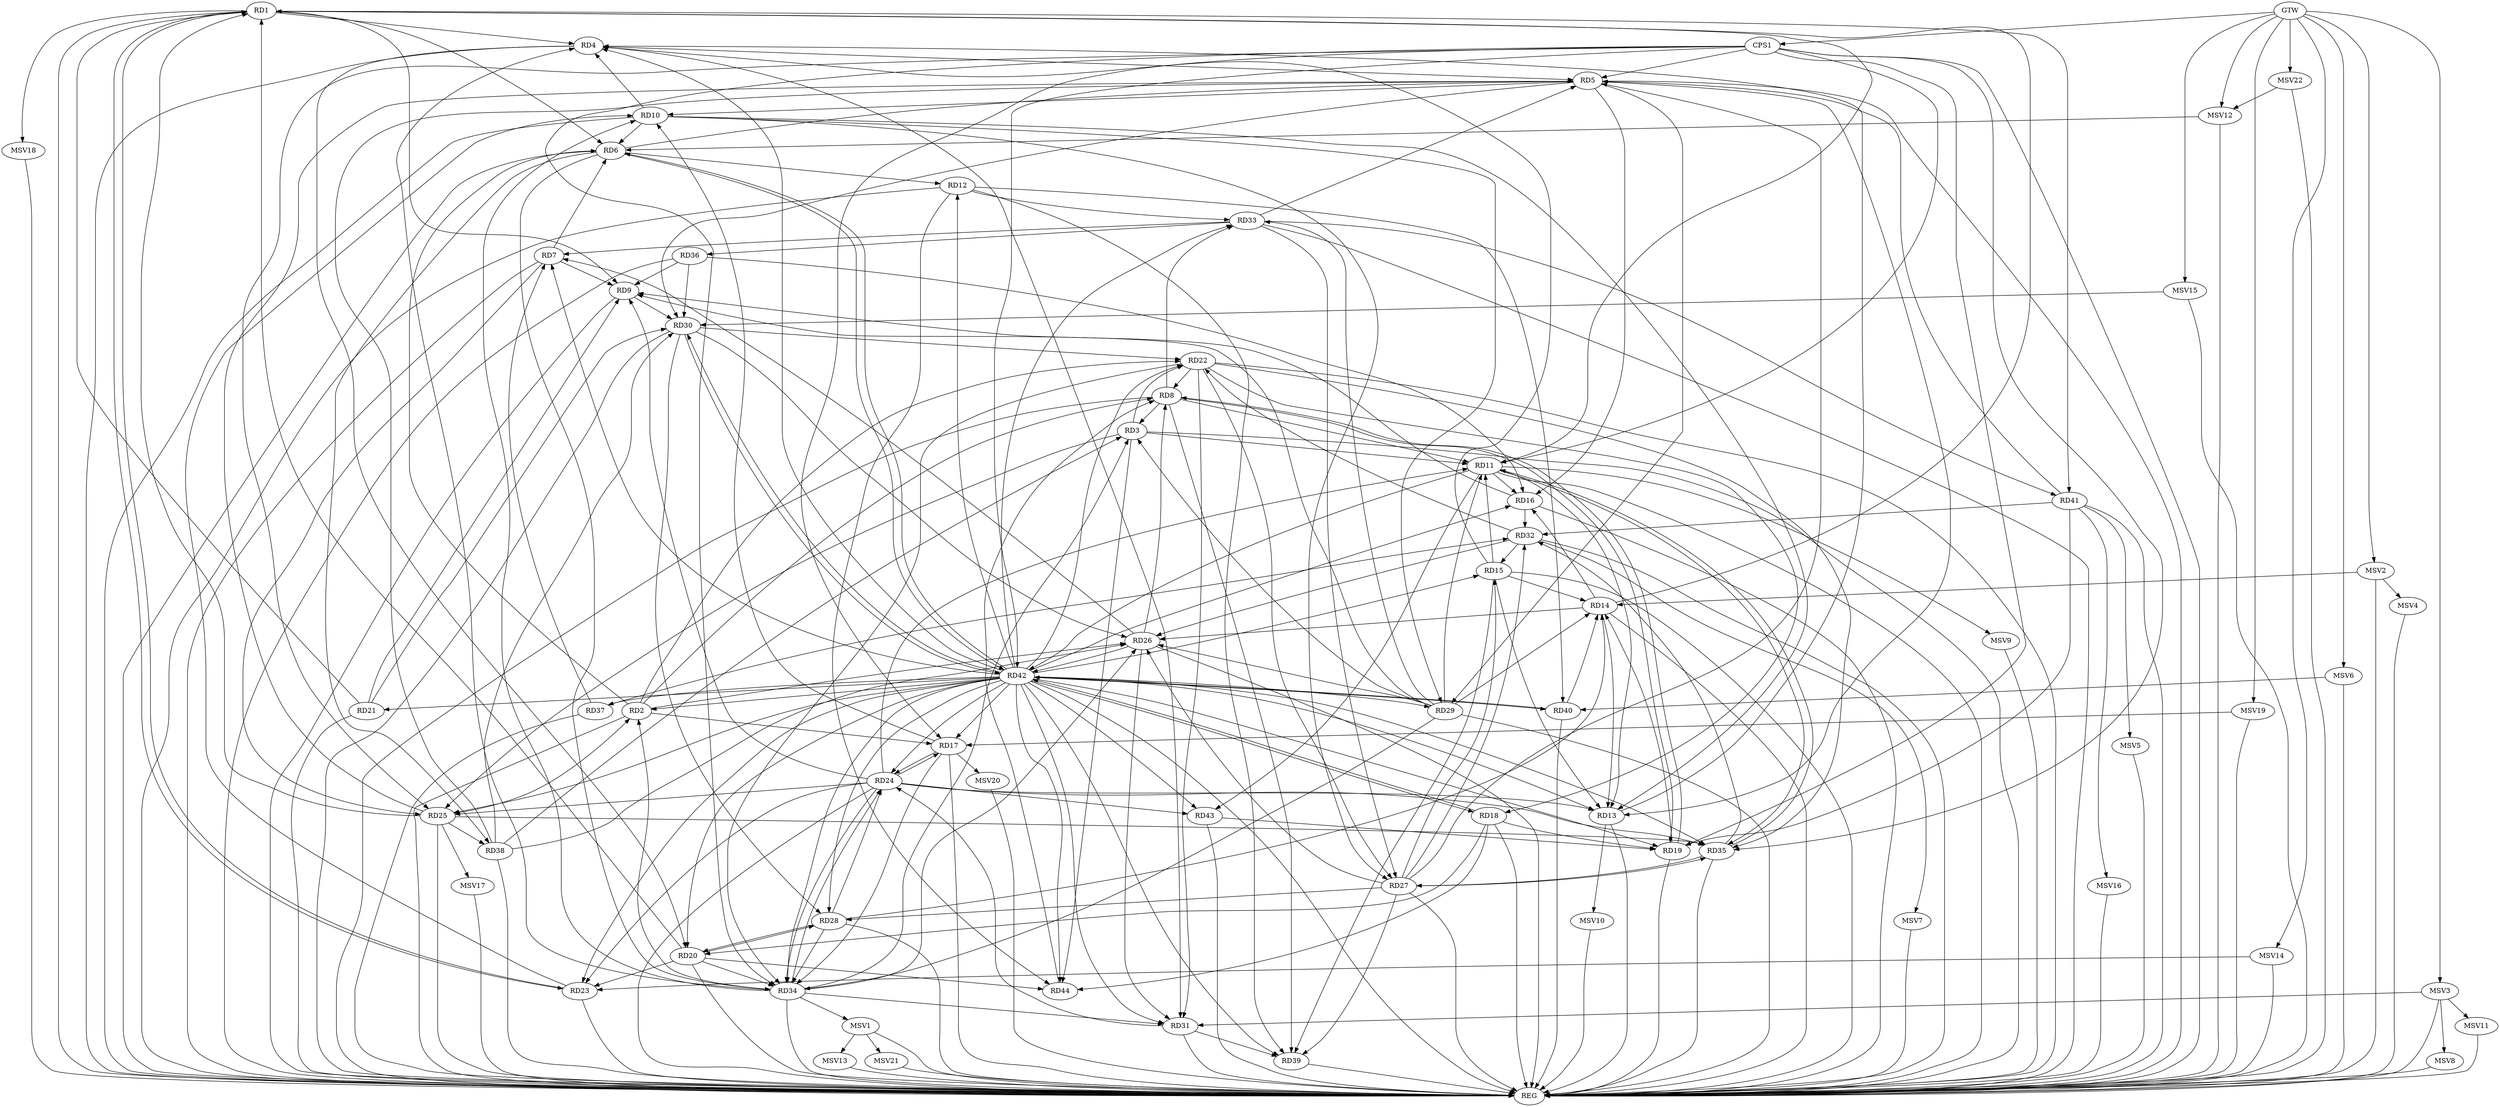 strict digraph G {
  RD1 [ label="RD1" ];
  RD2 [ label="RD2" ];
  RD3 [ label="RD3" ];
  RD4 [ label="RD4" ];
  RD5 [ label="RD5" ];
  RD6 [ label="RD6" ];
  RD7 [ label="RD7" ];
  RD8 [ label="RD8" ];
  RD9 [ label="RD9" ];
  RD10 [ label="RD10" ];
  RD11 [ label="RD11" ];
  RD12 [ label="RD12" ];
  RD13 [ label="RD13" ];
  RD14 [ label="RD14" ];
  RD15 [ label="RD15" ];
  RD16 [ label="RD16" ];
  RD17 [ label="RD17" ];
  RD18 [ label="RD18" ];
  RD19 [ label="RD19" ];
  RD20 [ label="RD20" ];
  RD21 [ label="RD21" ];
  RD22 [ label="RD22" ];
  RD23 [ label="RD23" ];
  RD24 [ label="RD24" ];
  RD25 [ label="RD25" ];
  RD26 [ label="RD26" ];
  RD27 [ label="RD27" ];
  RD28 [ label="RD28" ];
  RD29 [ label="RD29" ];
  RD30 [ label="RD30" ];
  RD31 [ label="RD31" ];
  RD32 [ label="RD32" ];
  RD33 [ label="RD33" ];
  RD34 [ label="RD34" ];
  RD35 [ label="RD35" ];
  RD36 [ label="RD36" ];
  RD37 [ label="RD37" ];
  RD38 [ label="RD38" ];
  RD39 [ label="RD39" ];
  RD40 [ label="RD40" ];
  RD41 [ label="RD41" ];
  RD42 [ label="RD42" ];
  RD43 [ label="RD43" ];
  RD44 [ label="RD44" ];
  CPS1 [ label="CPS1" ];
  GTW [ label="GTW" ];
  REG [ label="REG" ];
  MSV1 [ label="MSV1" ];
  MSV2 [ label="MSV2" ];
  MSV3 [ label="MSV3" ];
  MSV4 [ label="MSV4" ];
  MSV5 [ label="MSV5" ];
  MSV6 [ label="MSV6" ];
  MSV7 [ label="MSV7" ];
  MSV8 [ label="MSV8" ];
  MSV9 [ label="MSV9" ];
  MSV10 [ label="MSV10" ];
  MSV11 [ label="MSV11" ];
  MSV12 [ label="MSV12" ];
  MSV13 [ label="MSV13" ];
  MSV14 [ label="MSV14" ];
  MSV15 [ label="MSV15" ];
  MSV16 [ label="MSV16" ];
  MSV17 [ label="MSV17" ];
  MSV18 [ label="MSV18" ];
  MSV19 [ label="MSV19" ];
  MSV20 [ label="MSV20" ];
  MSV21 [ label="MSV21" ];
  MSV22 [ label="MSV22" ];
  RD1 -> RD4;
  RD1 -> RD6;
  RD1 -> RD9;
  RD1 -> RD11;
  RD14 -> RD1;
  RD20 -> RD1;
  RD21 -> RD1;
  RD1 -> RD23;
  RD23 -> RD1;
  RD25 -> RD1;
  RD1 -> RD41;
  RD2 -> RD6;
  RD2 -> RD8;
  RD2 -> RD17;
  RD2 -> RD22;
  RD25 -> RD2;
  RD2 -> RD26;
  RD34 -> RD2;
  RD8 -> RD3;
  RD3 -> RD11;
  RD3 -> RD22;
  RD3 -> RD25;
  RD29 -> RD3;
  RD34 -> RD3;
  RD38 -> RD3;
  RD3 -> RD44;
  RD4 -> RD5;
  RD10 -> RD4;
  RD13 -> RD4;
  RD15 -> RD4;
  RD4 -> RD20;
  RD4 -> RD31;
  RD34 -> RD4;
  RD6 -> RD5;
  RD5 -> RD10;
  RD5 -> RD13;
  RD5 -> RD16;
  RD25 -> RD5;
  RD27 -> RD5;
  RD5 -> RD29;
  RD5 -> RD30;
  RD33 -> RD5;
  RD38 -> RD5;
  RD41 -> RD5;
  RD7 -> RD6;
  RD10 -> RD6;
  RD6 -> RD12;
  RD6 -> RD34;
  RD6 -> RD38;
  RD6 -> RD42;
  RD7 -> RD9;
  RD7 -> RD25;
  RD26 -> RD7;
  RD33 -> RD7;
  RD37 -> RD7;
  RD8 -> RD11;
  RD8 -> RD19;
  RD19 -> RD8;
  RD22 -> RD8;
  RD26 -> RD8;
  RD8 -> RD33;
  RD8 -> RD39;
  RD44 -> RD8;
  RD16 -> RD9;
  RD21 -> RD9;
  RD24 -> RD9;
  RD29 -> RD9;
  RD9 -> RD30;
  RD36 -> RD9;
  RD10 -> RD13;
  RD17 -> RD10;
  RD23 -> RD10;
  RD10 -> RD27;
  RD10 -> RD29;
  RD34 -> RD10;
  RD11 -> RD13;
  RD15 -> RD11;
  RD11 -> RD16;
  RD24 -> RD11;
  RD29 -> RD11;
  RD11 -> RD35;
  RD35 -> RD11;
  RD11 -> RD42;
  RD11 -> RD43;
  RD12 -> RD33;
  RD12 -> RD39;
  RD12 -> RD40;
  RD12 -> RD44;
  RD14 -> RD13;
  RD15 -> RD13;
  RD24 -> RD13;
  RD15 -> RD14;
  RD14 -> RD16;
  RD19 -> RD14;
  RD14 -> RD26;
  RD28 -> RD14;
  RD29 -> RD14;
  RD40 -> RD14;
  RD27 -> RD15;
  RD32 -> RD15;
  RD15 -> RD39;
  RD42 -> RD15;
  RD16 -> RD32;
  RD36 -> RD16;
  RD42 -> RD16;
  RD17 -> RD24;
  RD24 -> RD17;
  RD17 -> RD34;
  RD42 -> RD17;
  RD18 -> RD19;
  RD18 -> RD20;
  RD22 -> RD18;
  RD18 -> RD42;
  RD18 -> RD44;
  RD41 -> RD19;
  RD42 -> RD19;
  RD43 -> RD19;
  RD20 -> RD23;
  RD20 -> RD28;
  RD28 -> RD20;
  RD20 -> RD34;
  RD20 -> RD44;
  RD21 -> RD30;
  RD22 -> RD27;
  RD30 -> RD22;
  RD22 -> RD31;
  RD32 -> RD22;
  RD22 -> RD34;
  RD22 -> RD35;
  RD24 -> RD23;
  RD24 -> RD25;
  RD28 -> RD24;
  RD31 -> RD24;
  RD24 -> RD34;
  RD34 -> RD24;
  RD24 -> RD35;
  RD24 -> RD43;
  RD25 -> RD35;
  RD25 -> RD38;
  RD42 -> RD25;
  RD27 -> RD26;
  RD29 -> RD26;
  RD30 -> RD26;
  RD26 -> RD31;
  RD32 -> RD26;
  RD34 -> RD26;
  RD38 -> RD26;
  RD26 -> RD42;
  RD27 -> RD28;
  RD27 -> RD32;
  RD33 -> RD27;
  RD27 -> RD35;
  RD35 -> RD27;
  RD27 -> RD39;
  RD30 -> RD28;
  RD28 -> RD34;
  RD29 -> RD33;
  RD29 -> RD34;
  RD36 -> RD30;
  RD38 -> RD30;
  RD30 -> RD42;
  RD42 -> RD30;
  RD34 -> RD31;
  RD31 -> RD39;
  RD42 -> RD31;
  RD35 -> RD32;
  RD37 -> RD32;
  RD41 -> RD32;
  RD33 -> RD36;
  RD33 -> RD41;
  RD42 -> RD33;
  RD42 -> RD35;
  RD40 -> RD42;
  RD42 -> RD43;
  CPS1 -> RD19;
  CPS1 -> RD11;
  CPS1 -> RD34;
  CPS1 -> RD42;
  CPS1 -> RD25;
  CPS1 -> RD17;
  CPS1 -> RD35;
  CPS1 -> RD5;
  GTW -> CPS1;
  RD1 -> REG;
  RD2 -> REG;
  RD3 -> REG;
  RD4 -> REG;
  RD5 -> REG;
  RD6 -> REG;
  RD7 -> REG;
  RD8 -> REG;
  RD9 -> REG;
  RD10 -> REG;
  RD11 -> REG;
  RD12 -> REG;
  RD13 -> REG;
  RD14 -> REG;
  RD15 -> REG;
  RD16 -> REG;
  RD17 -> REG;
  RD18 -> REG;
  RD19 -> REG;
  RD20 -> REG;
  RD21 -> REG;
  RD22 -> REG;
  RD23 -> REG;
  RD24 -> REG;
  RD25 -> REG;
  RD26 -> REG;
  RD27 -> REG;
  RD28 -> REG;
  RD29 -> REG;
  RD30 -> REG;
  RD31 -> REG;
  RD32 -> REG;
  RD33 -> REG;
  RD34 -> REG;
  RD35 -> REG;
  RD36 -> REG;
  RD37 -> REG;
  RD38 -> REG;
  RD39 -> REG;
  RD40 -> REG;
  RD41 -> REG;
  RD42 -> REG;
  RD43 -> REG;
  CPS1 -> REG;
  RD42 -> RD23;
  RD42 -> RD39;
  RD42 -> RD18;
  RD42 -> RD34;
  RD42 -> RD40;
  RD42 -> RD7;
  RD42 -> RD44;
  RD42 -> RD13;
  RD42 -> RD29;
  RD42 -> RD22;
  RD42 -> RD21;
  RD42 -> RD6;
  RD42 -> RD20;
  RD42 -> RD28;
  RD42 -> RD4;
  RD42 -> RD12;
  RD42 -> RD37;
  RD42 -> RD2;
  RD42 -> RD24;
  RD34 -> MSV1;
  MSV1 -> REG;
  MSV2 -> RD14;
  GTW -> MSV2;
  MSV2 -> REG;
  MSV3 -> RD31;
  GTW -> MSV3;
  MSV3 -> REG;
  MSV2 -> MSV4;
  MSV4 -> REG;
  RD41 -> MSV5;
  MSV5 -> REG;
  MSV6 -> RD40;
  GTW -> MSV6;
  MSV6 -> REG;
  RD32 -> MSV7;
  MSV7 -> REG;
  MSV3 -> MSV8;
  MSV8 -> REG;
  RD11 -> MSV9;
  MSV9 -> REG;
  RD13 -> MSV10;
  MSV10 -> REG;
  MSV3 -> MSV11;
  MSV11 -> REG;
  MSV12 -> RD6;
  GTW -> MSV12;
  MSV12 -> REG;
  MSV1 -> MSV13;
  MSV13 -> REG;
  MSV14 -> RD23;
  GTW -> MSV14;
  MSV14 -> REG;
  MSV15 -> RD30;
  GTW -> MSV15;
  MSV15 -> REG;
  RD41 -> MSV16;
  MSV16 -> REG;
  RD25 -> MSV17;
  MSV17 -> REG;
  RD1 -> MSV18;
  MSV18 -> REG;
  MSV19 -> RD17;
  GTW -> MSV19;
  MSV19 -> REG;
  RD17 -> MSV20;
  MSV20 -> REG;
  MSV1 -> MSV21;
  MSV21 -> REG;
  MSV22 -> MSV12;
  GTW -> MSV22;
  MSV22 -> REG;
}
